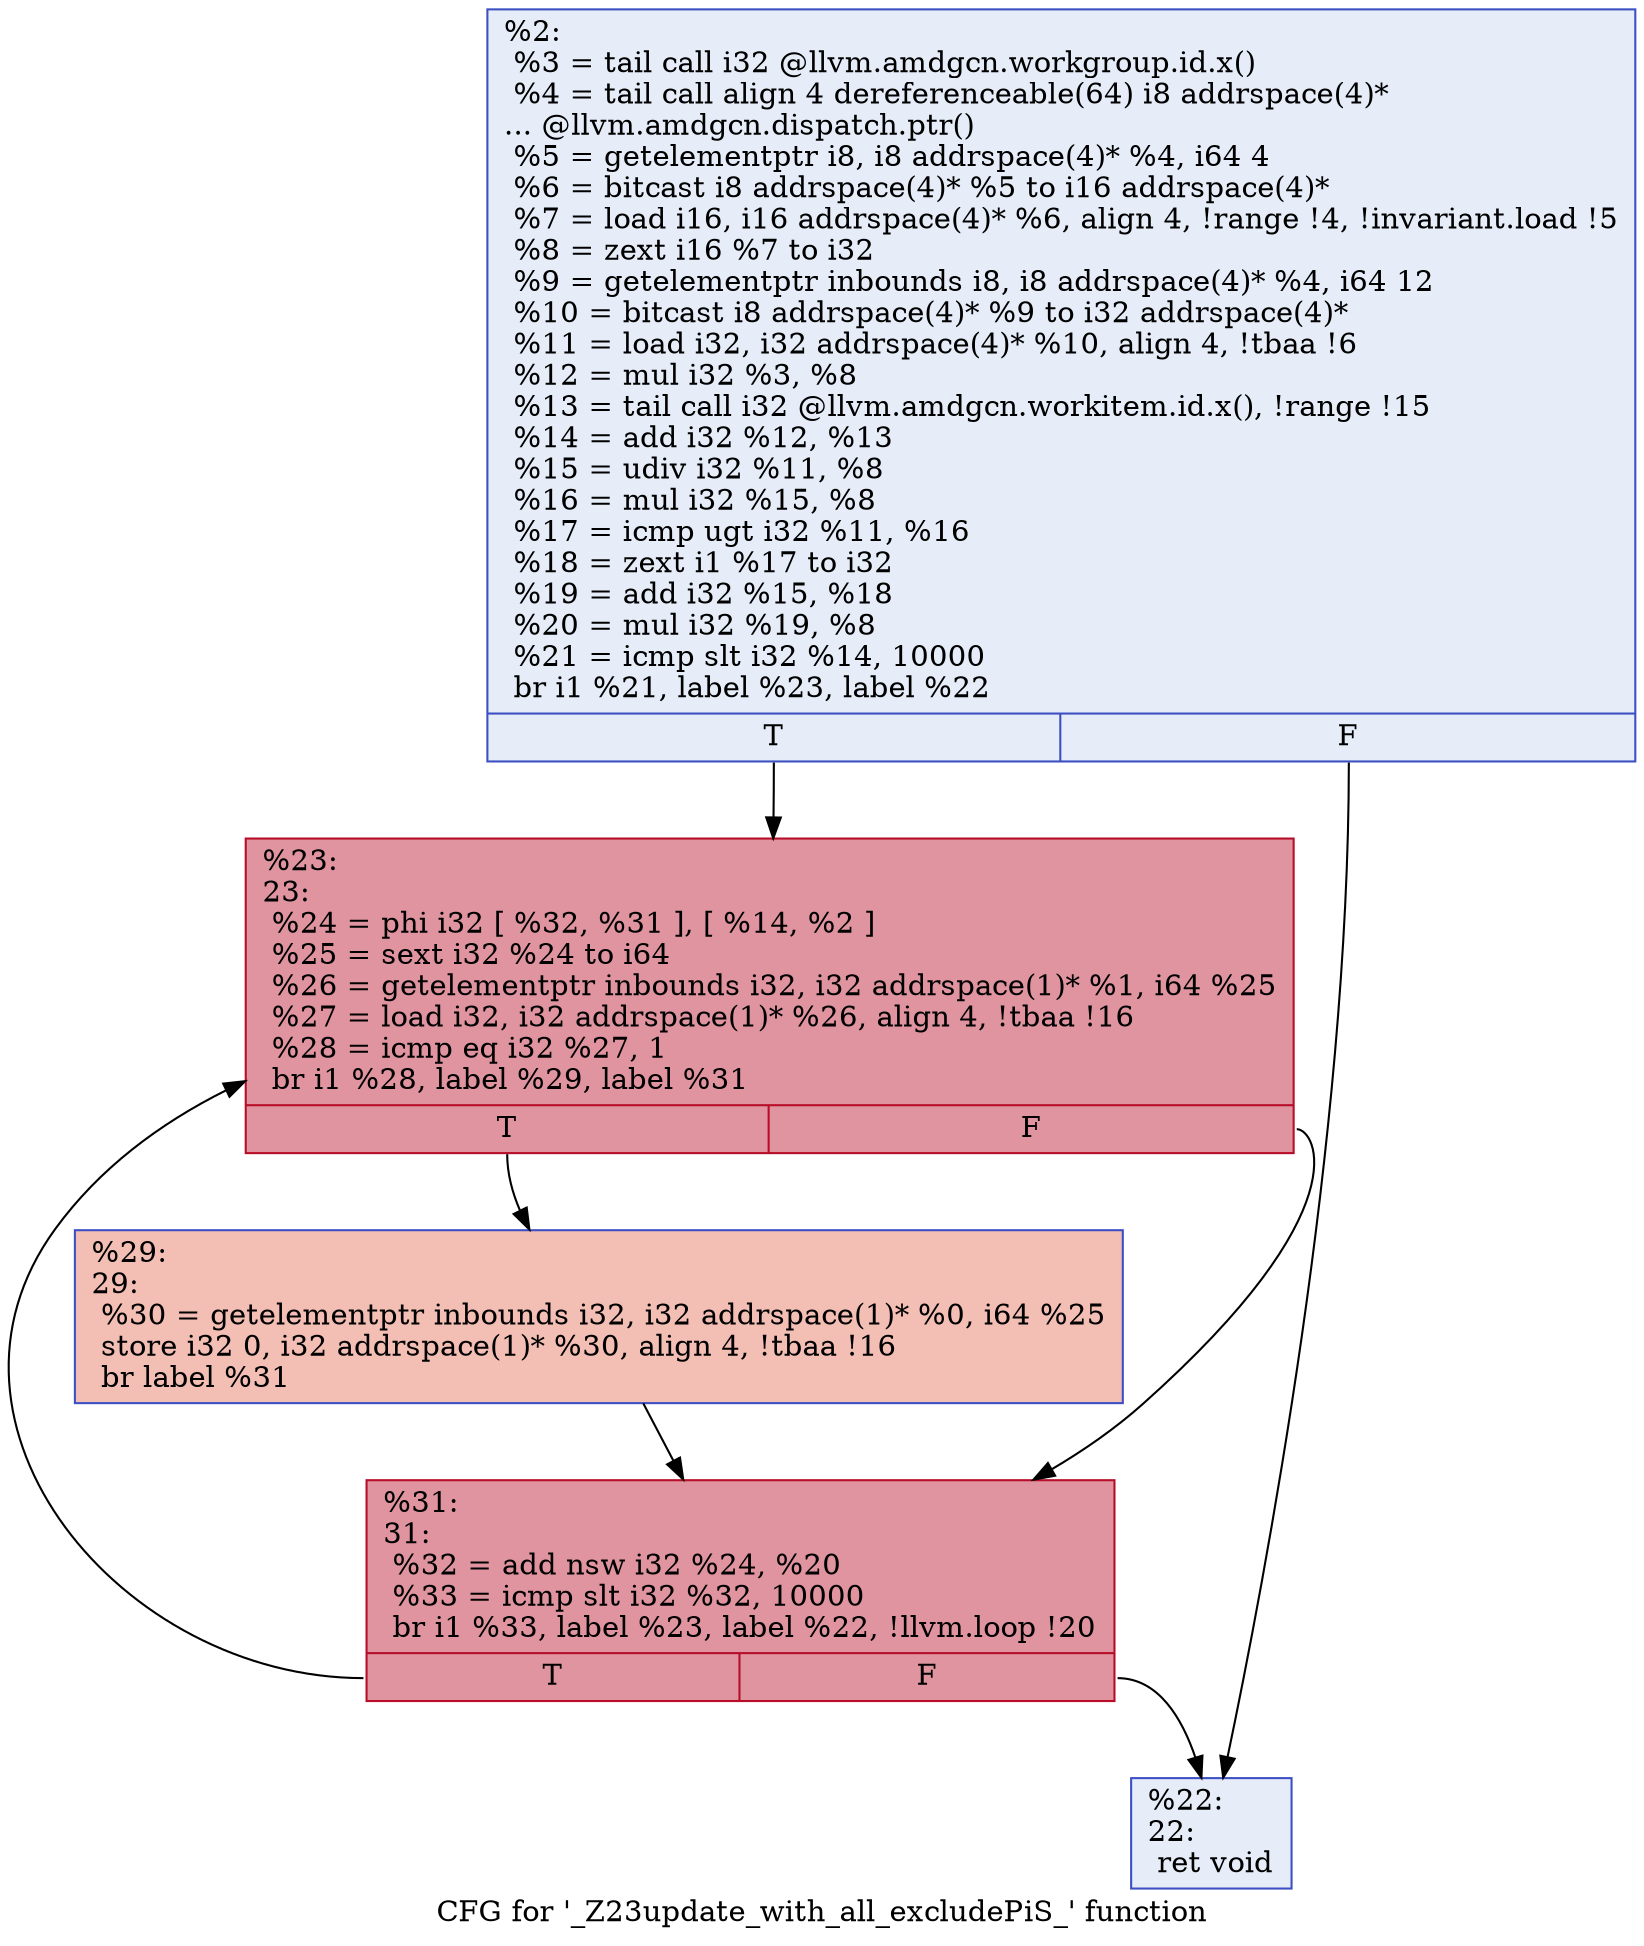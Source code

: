digraph "CFG for '_Z23update_with_all_excludePiS_' function" {
	label="CFG for '_Z23update_with_all_excludePiS_' function";

	Node0x5197470 [shape=record,color="#3d50c3ff", style=filled, fillcolor="#c7d7f070",label="{%2:\l  %3 = tail call i32 @llvm.amdgcn.workgroup.id.x()\l  %4 = tail call align 4 dereferenceable(64) i8 addrspace(4)*\l... @llvm.amdgcn.dispatch.ptr()\l  %5 = getelementptr i8, i8 addrspace(4)* %4, i64 4\l  %6 = bitcast i8 addrspace(4)* %5 to i16 addrspace(4)*\l  %7 = load i16, i16 addrspace(4)* %6, align 4, !range !4, !invariant.load !5\l  %8 = zext i16 %7 to i32\l  %9 = getelementptr inbounds i8, i8 addrspace(4)* %4, i64 12\l  %10 = bitcast i8 addrspace(4)* %9 to i32 addrspace(4)*\l  %11 = load i32, i32 addrspace(4)* %10, align 4, !tbaa !6\l  %12 = mul i32 %3, %8\l  %13 = tail call i32 @llvm.amdgcn.workitem.id.x(), !range !15\l  %14 = add i32 %12, %13\l  %15 = udiv i32 %11, %8\l  %16 = mul i32 %15, %8\l  %17 = icmp ugt i32 %11, %16\l  %18 = zext i1 %17 to i32\l  %19 = add i32 %15, %18\l  %20 = mul i32 %19, %8\l  %21 = icmp slt i32 %14, 10000\l  br i1 %21, label %23, label %22\l|{<s0>T|<s1>F}}"];
	Node0x5197470:s0 -> Node0x5199a20;
	Node0x5197470:s1 -> Node0x5199ab0;
	Node0x5199ab0 [shape=record,color="#3d50c3ff", style=filled, fillcolor="#c7d7f070",label="{%22:\l22:                                               \l  ret void\l}"];
	Node0x5199a20 [shape=record,color="#b70d28ff", style=filled, fillcolor="#b70d2870",label="{%23:\l23:                                               \l  %24 = phi i32 [ %32, %31 ], [ %14, %2 ]\l  %25 = sext i32 %24 to i64\l  %26 = getelementptr inbounds i32, i32 addrspace(1)* %1, i64 %25\l  %27 = load i32, i32 addrspace(1)* %26, align 4, !tbaa !16\l  %28 = icmp eq i32 %27, 1\l  br i1 %28, label %29, label %31\l|{<s0>T|<s1>F}}"];
	Node0x5199a20:s0 -> Node0x519a0f0;
	Node0x5199a20:s1 -> Node0x5199c70;
	Node0x519a0f0 [shape=record,color="#3d50c3ff", style=filled, fillcolor="#e36c5570",label="{%29:\l29:                                               \l  %30 = getelementptr inbounds i32, i32 addrspace(1)* %0, i64 %25\l  store i32 0, i32 addrspace(1)* %30, align 4, !tbaa !16\l  br label %31\l}"];
	Node0x519a0f0 -> Node0x5199c70;
	Node0x5199c70 [shape=record,color="#b70d28ff", style=filled, fillcolor="#b70d2870",label="{%31:\l31:                                               \l  %32 = add nsw i32 %24, %20\l  %33 = icmp slt i32 %32, 10000\l  br i1 %33, label %23, label %22, !llvm.loop !20\l|{<s0>T|<s1>F}}"];
	Node0x5199c70:s0 -> Node0x5199a20;
	Node0x5199c70:s1 -> Node0x5199ab0;
}
